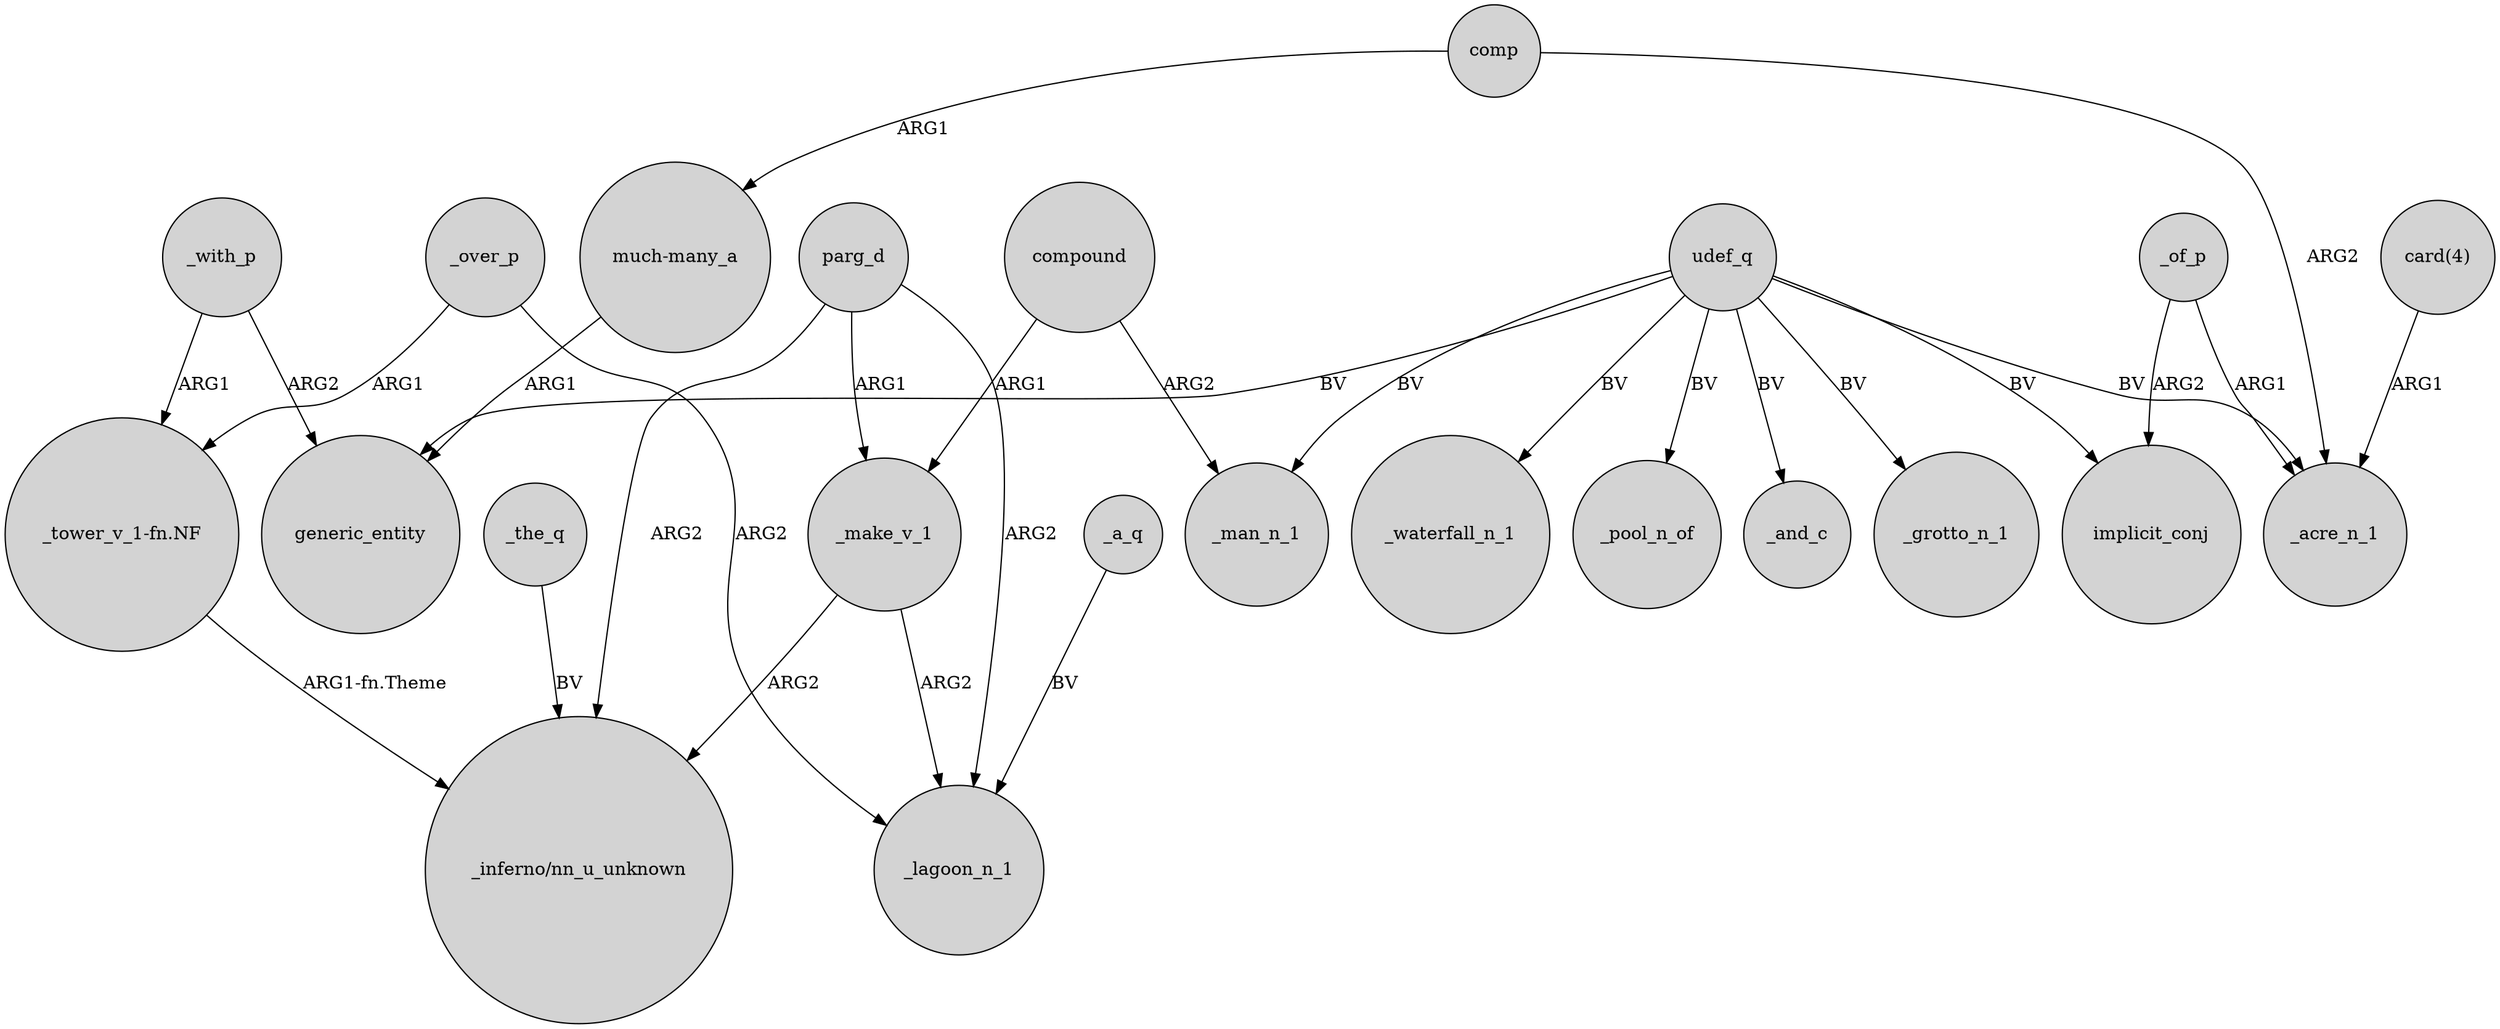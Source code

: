 digraph {
	node [shape=circle style=filled]
	udef_q -> _grotto_n_1 [label=BV]
	_with_p -> "_tower_v_1-fn.NF" [label=ARG1]
	udef_q -> generic_entity [label=BV]
	_make_v_1 -> _lagoon_n_1 [label=ARG2]
	"much-many_a" -> generic_entity [label=ARG1]
	_a_q -> _lagoon_n_1 [label=BV]
	_make_v_1 -> "_inferno/nn_u_unknown" [label=ARG2]
	_of_p -> _acre_n_1 [label=ARG1]
	_with_p -> generic_entity [label=ARG2]
	parg_d -> _lagoon_n_1 [label=ARG2]
	_over_p -> "_tower_v_1-fn.NF" [label=ARG1]
	udef_q -> implicit_conj [label=BV]
	compound -> _man_n_1 [label=ARG2]
	udef_q -> _waterfall_n_1 [label=BV]
	_over_p -> _lagoon_n_1 [label=ARG2]
	udef_q -> _acre_n_1 [label=BV]
	comp -> "much-many_a" [label=ARG1]
	"card(4)" -> _acre_n_1 [label=ARG1]
	_the_q -> "_inferno/nn_u_unknown" [label=BV]
	comp -> _acre_n_1 [label=ARG2]
	"_tower_v_1-fn.NF" -> "_inferno/nn_u_unknown" [label="ARG1-fn.Theme"]
	udef_q -> _pool_n_of [label=BV]
	_of_p -> implicit_conj [label=ARG2]
	udef_q -> _man_n_1 [label=BV]
	parg_d -> _make_v_1 [label=ARG1]
	parg_d -> "_inferno/nn_u_unknown" [label=ARG2]
	compound -> _make_v_1 [label=ARG1]
	udef_q -> _and_c [label=BV]
}
